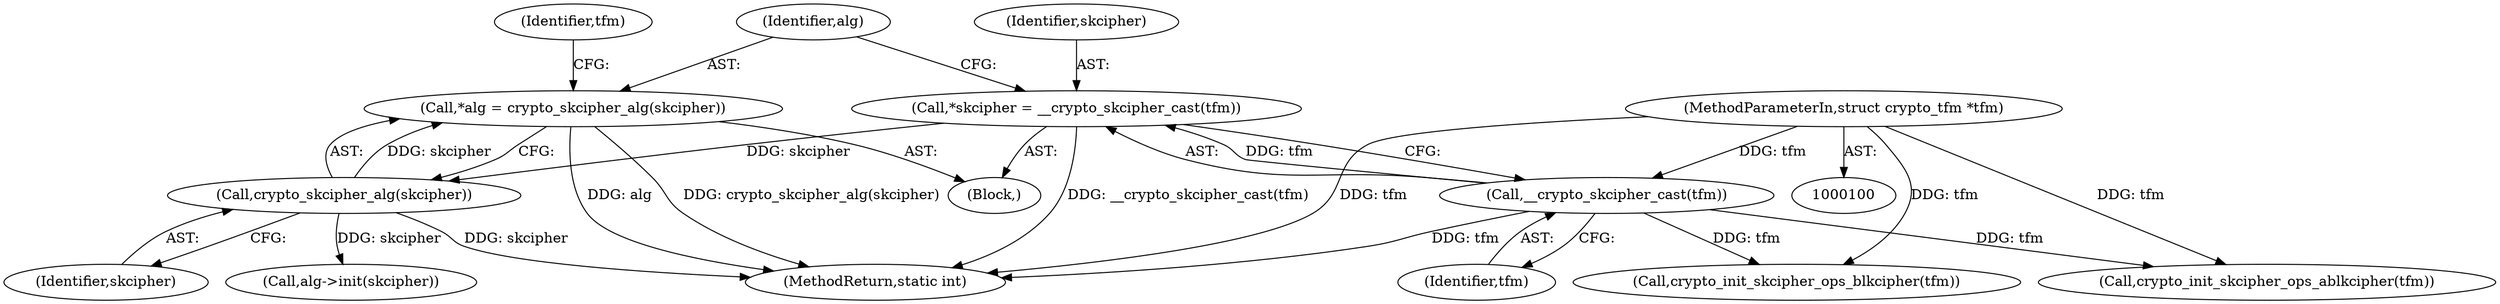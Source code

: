 digraph "0_linux_9933e113c2e87a9f46a40fde8dafbf801dca1ab9@API" {
"1000109" [label="(Call,*alg = crypto_skcipher_alg(skcipher))"];
"1000111" [label="(Call,crypto_skcipher_alg(skcipher))"];
"1000104" [label="(Call,*skcipher = __crypto_skcipher_cast(tfm))"];
"1000106" [label="(Call,__crypto_skcipher_cast(tfm))"];
"1000101" [label="(MethodParameterIn,struct crypto_tfm *tfm)"];
"1000104" [label="(Call,*skcipher = __crypto_skcipher_cast(tfm))"];
"1000111" [label="(Call,crypto_skcipher_alg(skcipher))"];
"1000109" [label="(Call,*alg = crypto_skcipher_alg(skcipher))"];
"1000117" [label="(Identifier,tfm)"];
"1000107" [label="(Identifier,tfm)"];
"1000110" [label="(Identifier,alg)"];
"1000112" [label="(Identifier,skcipher)"];
"1000105" [label="(Identifier,skcipher)"];
"1000199" [label="(MethodReturn,static int)"];
"1000102" [label="(Block,)"];
"1000106" [label="(Call,__crypto_skcipher_cast(tfm))"];
"1000101" [label="(MethodParameterIn,struct crypto_tfm *tfm)"];
"1000144" [label="(Call,crypto_init_skcipher_ops_ablkcipher(tfm))"];
"1000123" [label="(Call,crypto_init_skcipher_ops_blkcipher(tfm))"];
"1000195" [label="(Call,alg->init(skcipher))"];
"1000109" -> "1000102"  [label="AST: "];
"1000109" -> "1000111"  [label="CFG: "];
"1000110" -> "1000109"  [label="AST: "];
"1000111" -> "1000109"  [label="AST: "];
"1000117" -> "1000109"  [label="CFG: "];
"1000109" -> "1000199"  [label="DDG: alg"];
"1000109" -> "1000199"  [label="DDG: crypto_skcipher_alg(skcipher)"];
"1000111" -> "1000109"  [label="DDG: skcipher"];
"1000111" -> "1000112"  [label="CFG: "];
"1000112" -> "1000111"  [label="AST: "];
"1000111" -> "1000199"  [label="DDG: skcipher"];
"1000104" -> "1000111"  [label="DDG: skcipher"];
"1000111" -> "1000195"  [label="DDG: skcipher"];
"1000104" -> "1000102"  [label="AST: "];
"1000104" -> "1000106"  [label="CFG: "];
"1000105" -> "1000104"  [label="AST: "];
"1000106" -> "1000104"  [label="AST: "];
"1000110" -> "1000104"  [label="CFG: "];
"1000104" -> "1000199"  [label="DDG: __crypto_skcipher_cast(tfm)"];
"1000106" -> "1000104"  [label="DDG: tfm"];
"1000106" -> "1000107"  [label="CFG: "];
"1000107" -> "1000106"  [label="AST: "];
"1000106" -> "1000199"  [label="DDG: tfm"];
"1000101" -> "1000106"  [label="DDG: tfm"];
"1000106" -> "1000123"  [label="DDG: tfm"];
"1000106" -> "1000144"  [label="DDG: tfm"];
"1000101" -> "1000100"  [label="AST: "];
"1000101" -> "1000199"  [label="DDG: tfm"];
"1000101" -> "1000123"  [label="DDG: tfm"];
"1000101" -> "1000144"  [label="DDG: tfm"];
}
